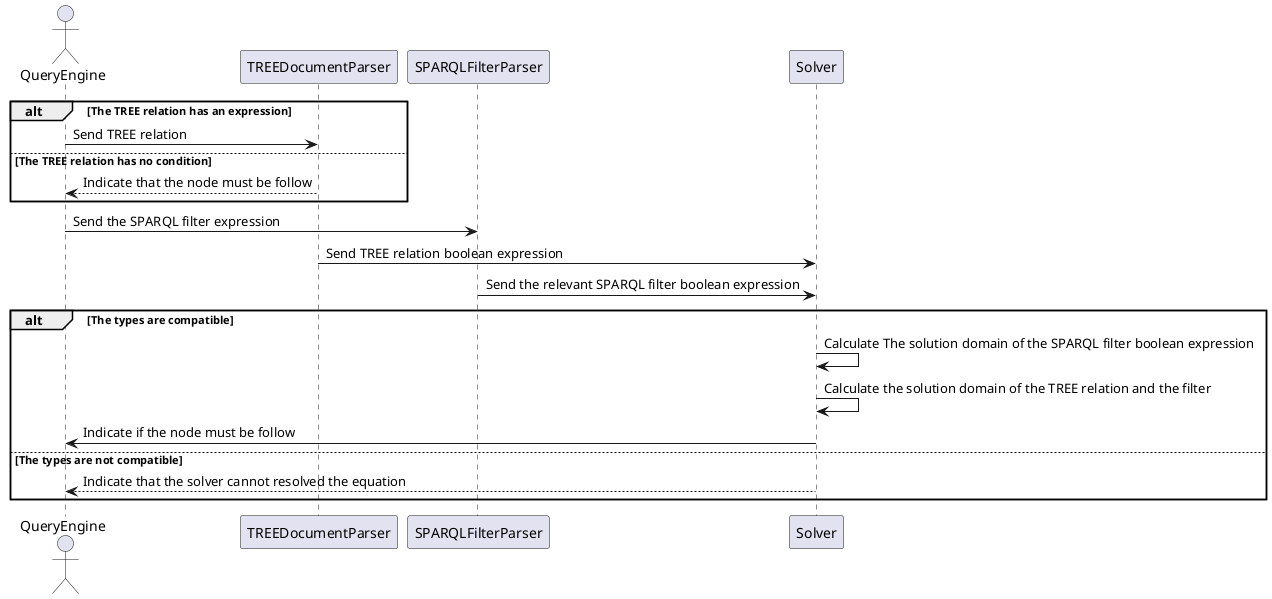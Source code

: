 @startuml sequenceSolver
actor QueryEngine as comunicaActor
alt The TREE relation has an expression
comunicaActor -> TREEDocumentParser: Send TREE relation
else The TREE relation has no condition
TREEDocumentParser --> comunicaActor: Indicate that the node must be follow
end
comunicaActor -> SPARQLFilterParser: Send the SPARQL filter expression
TREEDocumentParser -> Solver: Send TREE relation boolean expression
SPARQLFilterParser -> Solver: Send the relevant SPARQL filter boolean expression
alt The types are compatible
Solver->Solver: Calculate The solution domain of the SPARQL filter boolean expression
Solver -> Solver: Calculate the solution domain of the TREE relation and the filter
Solver -> comunicaActor: Indicate if the node must be follow
else The types are not compatible 
Solver --> comunicaActor: Indicate that the solver cannot resolved the equation
end
@enduml